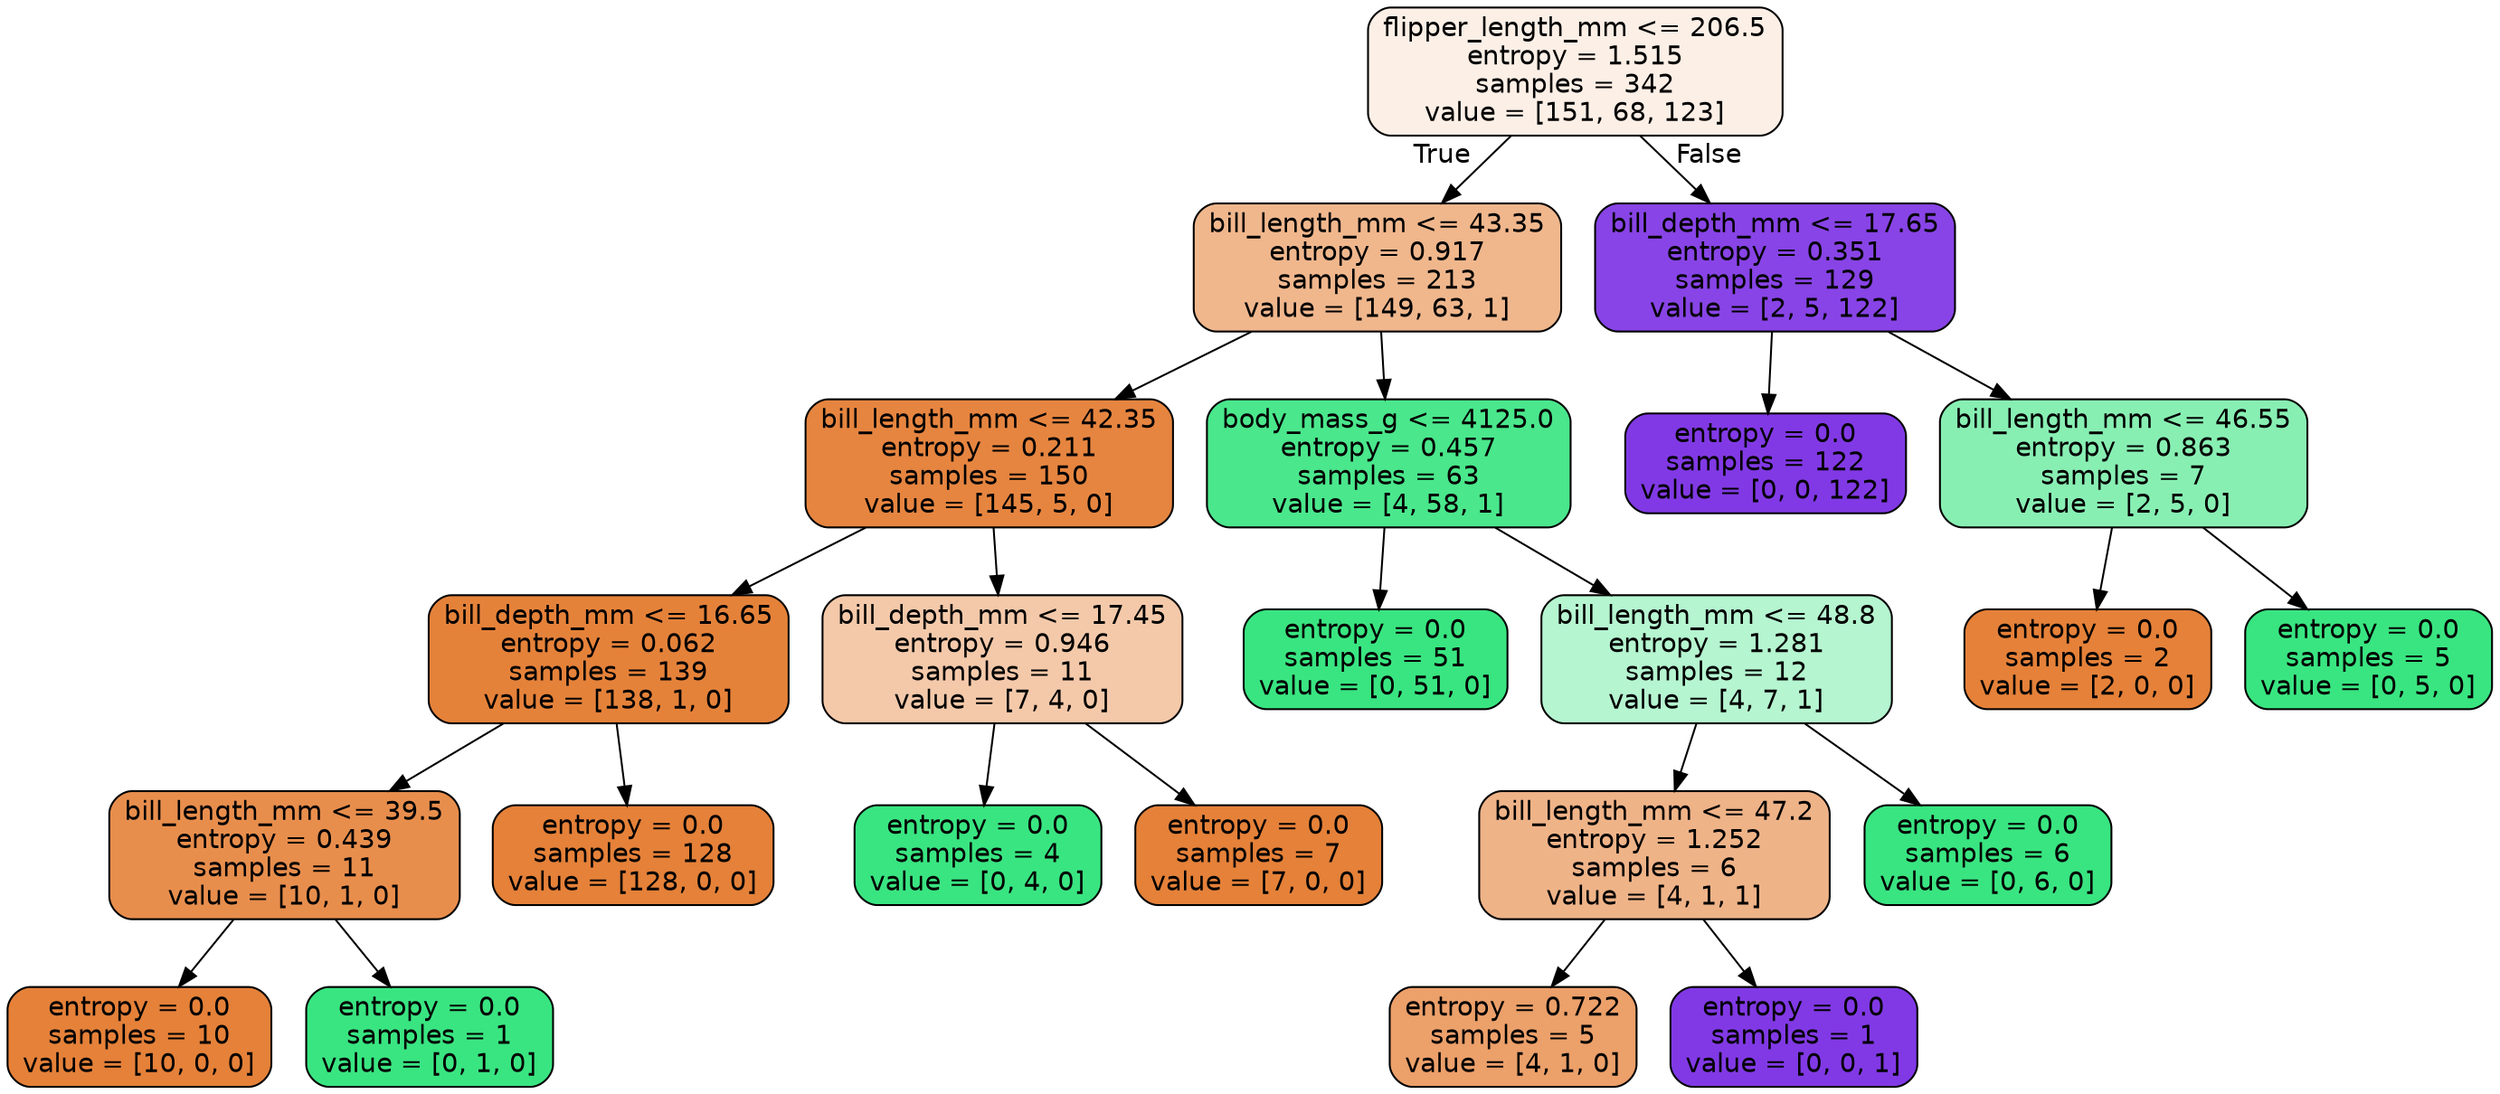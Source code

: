 digraph Tree {
node [shape=box, style="filled, rounded", color="black", fontname="helvetica"] ;
edge [fontname="helvetica"] ;
0 [label="flipper_length_mm <= 206.5\nentropy = 1.515\nsamples = 342\nvalue = [151, 68, 123]", fillcolor="#fcefe6"] ;
1 [label="bill_length_mm <= 43.35\nentropy = 0.917\nsamples = 213\nvalue = [149, 63, 1]", fillcolor="#f0b78d"] ;
0 -> 1 [labeldistance=2.5, labelangle=45, headlabel="True"] ;
2 [label="bill_length_mm <= 42.35\nentropy = 0.211\nsamples = 150\nvalue = [145, 5, 0]", fillcolor="#e68540"] ;
1 -> 2 ;
3 [label="bill_depth_mm <= 16.65\nentropy = 0.062\nsamples = 139\nvalue = [138, 1, 0]", fillcolor="#e5823a"] ;
2 -> 3 ;
4 [label="bill_length_mm <= 39.5\nentropy = 0.439\nsamples = 11\nvalue = [10, 1, 0]", fillcolor="#e88e4d"] ;
3 -> 4 ;
5 [label="entropy = 0.0\nsamples = 10\nvalue = [10, 0, 0]", fillcolor="#e58139"] ;
4 -> 5 ;
6 [label="entropy = 0.0\nsamples = 1\nvalue = [0, 1, 0]", fillcolor="#39e581"] ;
4 -> 6 ;
7 [label="entropy = 0.0\nsamples = 128\nvalue = [128, 0, 0]", fillcolor="#e58139"] ;
3 -> 7 ;
8 [label="bill_depth_mm <= 17.45\nentropy = 0.946\nsamples = 11\nvalue = [7, 4, 0]", fillcolor="#f4c9aa"] ;
2 -> 8 ;
9 [label="entropy = 0.0\nsamples = 4\nvalue = [0, 4, 0]", fillcolor="#39e581"] ;
8 -> 9 ;
10 [label="entropy = 0.0\nsamples = 7\nvalue = [7, 0, 0]", fillcolor="#e58139"] ;
8 -> 10 ;
11 [label="body_mass_g <= 4125.0\nentropy = 0.457\nsamples = 63\nvalue = [4, 58, 1]", fillcolor="#4ae78c"] ;
1 -> 11 ;
12 [label="entropy = 0.0\nsamples = 51\nvalue = [0, 51, 0]", fillcolor="#39e581"] ;
11 -> 12 ;
13 [label="bill_length_mm <= 48.8\nentropy = 1.281\nsamples = 12\nvalue = [4, 7, 1]", fillcolor="#b5f5d0"] ;
11 -> 13 ;
14 [label="bill_length_mm <= 47.2\nentropy = 1.252\nsamples = 6\nvalue = [4, 1, 1]", fillcolor="#efb388"] ;
13 -> 14 ;
15 [label="entropy = 0.722\nsamples = 5\nvalue = [4, 1, 0]", fillcolor="#eca06a"] ;
14 -> 15 ;
16 [label="entropy = 0.0\nsamples = 1\nvalue = [0, 0, 1]", fillcolor="#8139e5"] ;
14 -> 16 ;
17 [label="entropy = 0.0\nsamples = 6\nvalue = [0, 6, 0]", fillcolor="#39e581"] ;
13 -> 17 ;
18 [label="bill_depth_mm <= 17.65\nentropy = 0.351\nsamples = 129\nvalue = [2, 5, 122]", fillcolor="#8844e6"] ;
0 -> 18 [labeldistance=2.5, labelangle=-45, headlabel="False"] ;
19 [label="entropy = 0.0\nsamples = 122\nvalue = [0, 0, 122]", fillcolor="#8139e5"] ;
18 -> 19 ;
20 [label="bill_length_mm <= 46.55\nentropy = 0.863\nsamples = 7\nvalue = [2, 5, 0]", fillcolor="#88efb3"] ;
18 -> 20 ;
21 [label="entropy = 0.0\nsamples = 2\nvalue = [2, 0, 0]", fillcolor="#e58139"] ;
20 -> 21 ;
22 [label="entropy = 0.0\nsamples = 5\nvalue = [0, 5, 0]", fillcolor="#39e581"] ;
20 -> 22 ;
}